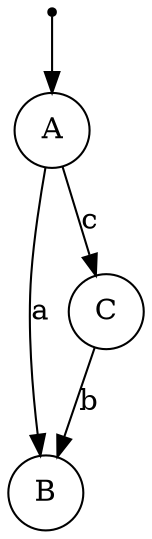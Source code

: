 // Automata for ab|c
digraph {
	S [shape=point]
	A [shape=circle]
	B [shape=doublecircle]
	C [shape=circle]
	B [shape=circle]
	S -> A
	A -> B [label=a]
	A -> C [label=c]
	C -> B [label=b]
}

